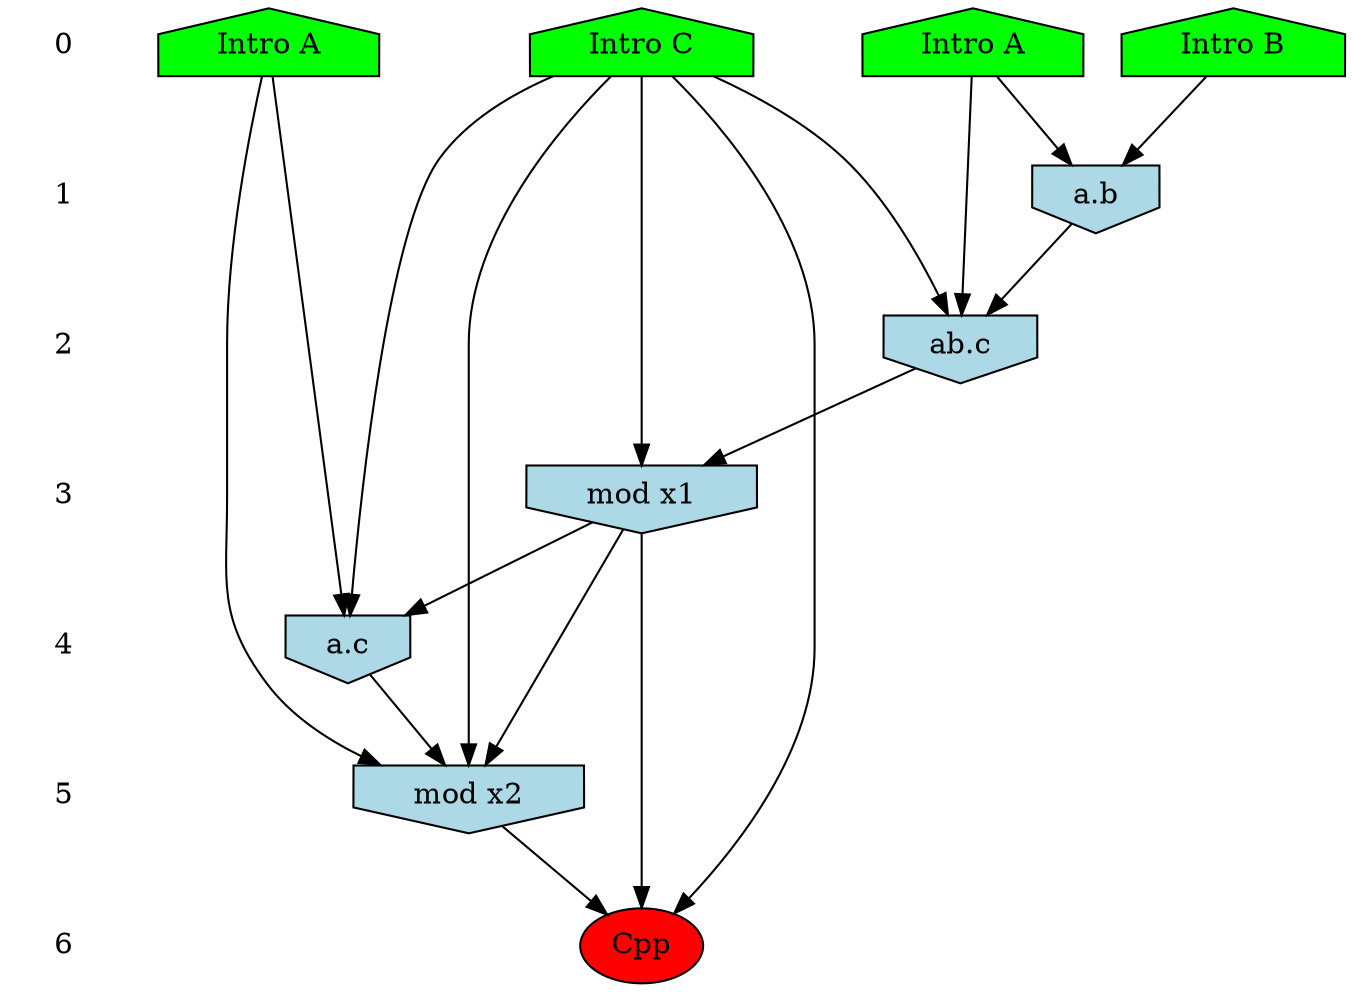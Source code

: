 /* Compression of 1001 causal flows obtained in average at 1.450701E+01 t.u */
/* Compressed causal flows were: [3991;3990;3986;3985;3982;3978;3972;3971;3966;3965;3963;3958;3957;3956;3954;3953;3951;3943;3941;3940;3939;3933;3932;3927;3926;3925;3922;3920;3914;3913;3911;3909;3908;3904;3896;3894;3893;3891;3889;3888;3886;3880;3876;3875;3874;3873;3870;3869;3866;3864;3863;3862;3857;3846;3844;3842;3841;3839;3838;3833;3829;3827;3825;3823;3819;3817;3816;3813;3807;3801;3799;3798;3791;3787;3785;3780;3778;3777;3771;3769;3768;3767;3766;3763;3762;3761;3759;3756;3751;3750;3748;3747;3746;3742;3740;3739;3736;3735;3734;3731;3724;3723;3722;3717;3715;3713;3710;3707;3703;3695;3694;3692;3687;3681;3678;3677;3675;3673;3671;3669;3666;3664;3659;3655;3652;3651;3646;3644;3641;3636;3631;3627;3625;3624;3623;3621;3620;3611;3607;3604;3599;3598;3597;3596;3593;3588;3582;3580;3579;3575;3571;3570;3569;3568;3554;3546;3544;3543;3542;3536;3533;3529;3528;3518;3517;3515;3514;3511;3509;3507;3503;3502;3499;3495;3488;3487;3484;3483;3482;3481;3479;3476;3473;3471;3470;3469;3465;3464;3462;3461;3460;3459;3455;3454;3447;3440;3438;3436;3429;3428;3423;3421;3417;3414;3413;3411;3410;3405;3403;3400;3398;3397;3396;3393;3389;3388;3387;3386;3385;3381;3378;3376;3373;3370;3368;3362;3355;3349;3348;3345;3343;3342;3341;3338;3333;3332;3329;3326;3323;3321;3314;3312;3307;3306;3305;3304;3303;3299;3297;3296;3294;3290;3288;3285;3281;3280;3272;3270;3263;3260;3255;3247;3243;3242;3241;3239;3238;3236;3235;3231;3225;3222;3220;3219;3215;3210;3208;3203;3201;3196;3195;3194;3184;3183;3182;3179;3175;3168;3165;3158;3156;3155;3149;3147;3142;3139;3135;3128;3117;3116;3109;3108;3106;3103;3102;3097;3094;3091;3087;3086;3083;3080;3079;3078;3077;3076;3070;3067;3059;3054;3051;3046;3043;3039;3034;3033;3027;3019;3015;3013;3012;3007;3003;3000;2998;2996;2985;2984;2982;2981;2980;2973;2969;2962;2958;2955;2953;2949;2947;2946;2945;2942;2938;2933;2929;2926;2925;2924;2919;2918;2917;2914;2910;2904;2901;2898;2897;2893;2892;2890;2889;2882;2881;2880;2876;2875;2874;2872;2867;2866;2865;2863;2860;2858;2856;2848;2847;2846;2843;2839;2832;2829;2828;2827;2825;2823;2822;2821;2817;2816;2811;2810;2801;2800;2798;2797;2795;2794;2792;2791;2790;2787;2779;2771;2769;2766;2765;2763;2760;2758;2757;2756;2754;2753;2745;2744;2738;2737;2734;2726;2715;2713;2712;2711;2707;2699;2691;2689;2688;2686;2682;2678;2670;2664;2663;2661;2659;2657;2655;2652;2650;2644;2643;2637;2636;2635;2631;2629;2628;2623;2622;2621;2616;2605;2597;2594;2590;2589;2588;2585;2582;2577;2576;2575;2570;2568;2559;2555;2552;2549;2536;2529;2526;2519;2515;2512;2510;2507;2502;2495;2494;2491;2490;2486;2485;2483;2477;2473;2468;2467;2462;2457;2450;2449;2447;2446;2438;2432;2429;2427;2426;2421;2418;2417;2416;2415;2412;2405;2402;2387;2386;2374;2370;2369;2364;2361;2360;2357;2351;2348;2345;2342;2339;2336;2330;2326;2323;2317;2309;2308;2307;2306;2305;2301;2299;2294;2291;2290;2288;2283;2281;2279;2277;2276;2274;2269;2267;2263;2261;2256;2251;2238;2233;2232;2227;2225;2218;2217;2216;2214;2211;2209;2208;2206;2204;2203;2199;2197;2194;2193;2191;2186;2185;2184;2183;2169;2163;2162;2156;2154;2153;2139;2137;2132;2119;2118;2114;2109;2108;2100;2099;2098;2094;2091;2090;2088;2086;2085;2084;2083;2077;2076;2074;2073;2068;2062;2051;2049;2048;2047;2046;2044;2041;2040;2022;2017;2016;2015;2014;2013;2003;1994;1988;1982;1978;1976;1969;1959;1957;1954;1952;1951;1950;1948;1947;1943;1940;1938;1935;1928;1925;1915;1913;1907;1906;1904;1902;1901;1899;1897;1895;1892;1890;1879;1872;1871;1870;1865;1864;1858;1851;1847;1846;1843;1840;1839;1834;1832;1831;1828;1825;1822;1821;1820;1814;1806;1802;1794;1792;1791;1786;1785;1784;1780;1778;1774;1766;1763;1761;1749;1746;1745;1734;1731;1730;1727;1725;1723;1719;1705;1701;1697;1693;1688;1687;1679;1677;1676;1674;1671;1669;1666;1665;1664;1660;1657;1653;1652;1650;1647;1644;1618;1612;1603;1602;1601;1599;1593;1581;1580;1573;1571;1568;1566;1563;1561;1559;1555;1554;1540;1536;1533;1531;1527;1522;1515;1513;1512;1508;1506;1502;1501;1493;1490;1488;1483;1482;1479;1470;1463;1457;1439;1435;1433;1426;1424;1423;1422;1419;1406;1399;1397;1394;1388;1384;1379;1377;1369;1365;1364;1347;1343;1342;1336;1333;1330;1318;1312;1309;1305;1301;1293;1292;1286;1273;1272;1264;1255;1254;1245;1236;1234;1233;1232;1230;1221;1219;1208;1207;1196;1189;1188;1186;1185;1184;1183;1176;1169;1168;1160;1158;1155;1153;1151;1150;1137;1136;1132;1131;1127;1118;1116;1112;1110;1104;1102;1094;1090;1087;1084;1083;1078;1076;1075;1074;1069;1065;1055;1050;1048;1047;1044;1028;1023;1015;1011;1009;1008;1002;999;995;991;985;983;980;977;957;955;954;952;951;949;934;926;916;913;907;906;901;896;894;893;887;879;878;876;861;856;853;847;846;845;824;816;815;813;810;807;802;801;795;789;787;785;782;779;774;772;770;766;764;758;750;748;745;742;727;726;714;707;705;692;690;679;678;673;668;660;658;657;652;649;647;646;643;636;627;624;620;596;591;582;580;565;551;543;538;532;531;530;526;515;509;507;500;499;490;480;475;465;452;431;406;397;387;383;378;361;356;355;349;329;326;316;299;281;279;274;269;263;261;258;231;224;197;189;159;135;126;92;87] */
digraph G{
 ranksep=.5 ; 
{ rank = same ; "0" [shape=plaintext] ; node_1 [label ="Intro A", shape=house, style=filled, fillcolor=green] ;
node_2 [label ="Intro A", shape=house, style=filled, fillcolor=green] ;
node_3 [label ="Intro B", shape=house, style=filled, fillcolor=green] ;
node_4 [label ="Intro C", shape=house, style=filled, fillcolor=green] ;
}
{ rank = same ; "1" [shape=plaintext] ; node_5 [label="a.b", shape=invhouse, style=filled, fillcolor = lightblue] ;
}
{ rank = same ; "2" [shape=plaintext] ; node_6 [label="ab.c", shape=invhouse, style=filled, fillcolor = lightblue] ;
}
{ rank = same ; "3" [shape=plaintext] ; node_7 [label="mod x1", shape=invhouse, style=filled, fillcolor = lightblue] ;
}
{ rank = same ; "4" [shape=plaintext] ; node_8 [label="a.c", shape=invhouse, style=filled, fillcolor = lightblue] ;
}
{ rank = same ; "5" [shape=plaintext] ; node_9 [label="mod x2", shape=invhouse, style=filled, fillcolor = lightblue] ;
}
{ rank = same ; "6" [shape=plaintext] ; node_10 [label ="Cpp", style=filled, fillcolor=red] ;
}
"0" -> "1" [style="invis"]; 
"1" -> "2" [style="invis"]; 
"2" -> "3" [style="invis"]; 
"3" -> "4" [style="invis"]; 
"4" -> "5" [style="invis"]; 
"5" -> "6" [style="invis"]; 
node_2 -> node_5
node_3 -> node_5
node_2 -> node_6
node_4 -> node_6
node_5 -> node_6
node_4 -> node_7
node_6 -> node_7
node_1 -> node_8
node_4 -> node_8
node_7 -> node_8
node_1 -> node_9
node_4 -> node_9
node_7 -> node_9
node_8 -> node_9
node_4 -> node_10
node_7 -> node_10
node_9 -> node_10
}
/*
 Dot generation time: 0.000000
*/